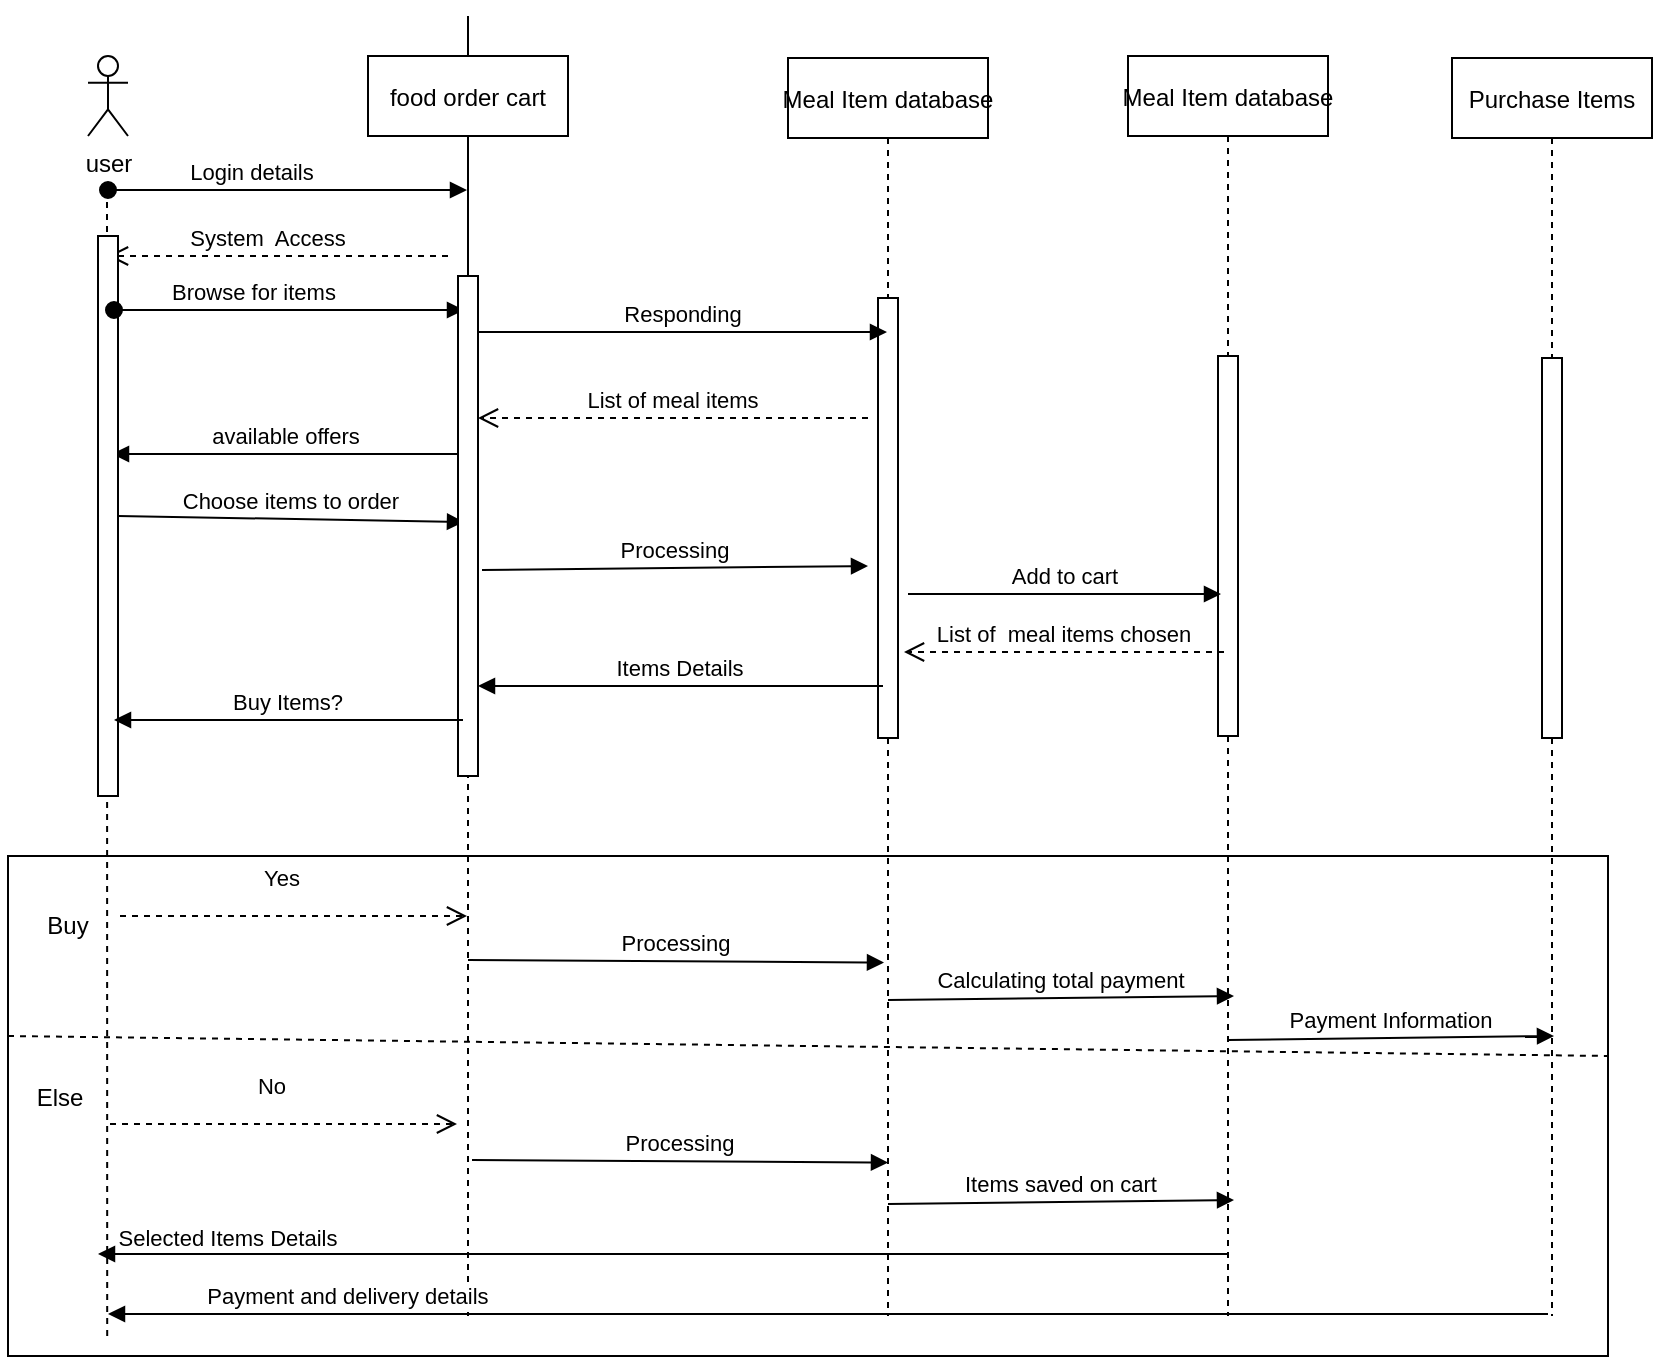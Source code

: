 <mxfile version="20.5.1" type="device"><diagram id="kgpKYQtTHZ0yAKxKKP6v" name="Page-1"><mxGraphModel dx="1718" dy="454" grid="1" gridSize="10" guides="1" tooltips="1" connect="1" arrows="1" fold="1" page="1" pageScale="1" pageWidth="850" pageHeight="1100" math="0" shadow="0"><root><mxCell id="0"/><mxCell id="1" parent="0"/><mxCell id="os72T5EeKptr2PV4AE5C-23" style="edgeStyle=orthogonalEdgeStyle;rounded=0;orthogonalLoop=1;jettySize=auto;html=1;" edge="1" parent="1" target="os72T5EeKptr2PV4AE5C-20"><mxGeometry relative="1" as="geometry"><mxPoint x="229.5" y="350" as="sourcePoint"/></mxGeometry></mxCell><mxCell id="3nuBFxr9cyL0pnOWT2aG-5" value="Meal Item database" style="shape=umlLifeline;perimeter=lifelinePerimeter;container=1;collapsible=0;recursiveResize=0;rounded=0;shadow=0;strokeWidth=1;" parent="1" vertex="1"><mxGeometry x="390" y="91" width="100" height="629" as="geometry"/></mxCell><mxCell id="3nuBFxr9cyL0pnOWT2aG-6" value="" style="points=[];perimeter=orthogonalPerimeter;rounded=0;shadow=0;strokeWidth=1;" parent="3nuBFxr9cyL0pnOWT2aG-5" vertex="1"><mxGeometry x="45" y="120" width="10" height="220" as="geometry"/></mxCell><mxCell id="3nuBFxr9cyL0pnOWT2aG-8" value="Responding" style="verticalAlign=bottom;endArrow=block;shadow=0;strokeWidth=1;" parent="1" target="3nuBFxr9cyL0pnOWT2aG-5" edge="1"><mxGeometry relative="1" as="geometry"><mxPoint x="235" y="228.0" as="sourcePoint"/><mxPoint x="434" y="300.82" as="targetPoint"/></mxGeometry></mxCell><mxCell id="3nuBFxr9cyL0pnOWT2aG-9" value="available offers" style="verticalAlign=bottom;endArrow=block;entryX=1;entryY=0;shadow=0;strokeWidth=1;" parent="1" edge="1"><mxGeometry relative="1" as="geometry"><mxPoint x="226.5" y="289" as="sourcePoint"/><mxPoint x="52" y="289" as="targetPoint"/></mxGeometry></mxCell><mxCell id="os72T5EeKptr2PV4AE5C-2" value="user" style="shape=umlActor;verticalLabelPosition=bottom;verticalAlign=top;html=1;outlineConnect=0;" vertex="1" parent="1"><mxGeometry x="40" y="90" width="20" height="40" as="geometry"/></mxCell><mxCell id="os72T5EeKptr2PV4AE5C-11" value="" style="endArrow=none;dashed=1;html=1;rounded=0;startArrow=none;exitX=0.062;exitY=0.96;exitDx=0;exitDy=0;exitPerimeter=0;" edge="1" parent="1" source="os72T5EeKptr2PV4AE5C-42"><mxGeometry width="50" height="50" relative="1" as="geometry"><mxPoint x="50" y="720" as="sourcePoint"/><mxPoint x="49.5" y="160" as="targetPoint"/></mxGeometry></mxCell><mxCell id="os72T5EeKptr2PV4AE5C-12" value="System  Access" style="verticalAlign=bottom;endArrow=open;dashed=1;endSize=8;shadow=0;strokeWidth=1;" edge="1" parent="1"><mxGeometry x="0.059" relative="1" as="geometry"><mxPoint x="50" y="190.0" as="targetPoint"/><mxPoint x="220" y="190" as="sourcePoint"/><mxPoint as="offset"/></mxGeometry></mxCell><mxCell id="os72T5EeKptr2PV4AE5C-14" value="" style="points=[];perimeter=orthogonalPerimeter;rounded=0;shadow=0;strokeWidth=1;" vertex="1" parent="1"><mxGeometry x="45" y="180" width="10" height="280" as="geometry"/></mxCell><mxCell id="os72T5EeKptr2PV4AE5C-15" value="Browse for items" style="verticalAlign=bottom;startArrow=oval;endArrow=block;startSize=8;shadow=0;strokeWidth=1;" edge="1" parent="1"><mxGeometry x="-0.2" relative="1" as="geometry"><mxPoint x="53" y="217" as="sourcePoint"/><mxPoint x="228" y="217" as="targetPoint"/><mxPoint as="offset"/></mxGeometry></mxCell><mxCell id="os72T5EeKptr2PV4AE5C-16" value="List of meal items" style="verticalAlign=bottom;endArrow=open;dashed=1;endSize=8;shadow=0;strokeWidth=1;" edge="1" parent="1"><mxGeometry relative="1" as="geometry"><mxPoint x="235" y="271.0" as="targetPoint"/><mxPoint x="430" y="271" as="sourcePoint"/></mxGeometry></mxCell><mxCell id="os72T5EeKptr2PV4AE5C-18" value="Choose items to order" style="verticalAlign=bottom;endArrow=block;shadow=0;strokeWidth=1;" edge="1" parent="1"><mxGeometry relative="1" as="geometry"><mxPoint x="55" y="320.0" as="sourcePoint"/><mxPoint x="228" y="323" as="targetPoint"/></mxGeometry></mxCell><mxCell id="os72T5EeKptr2PV4AE5C-19" value="Processing" style="verticalAlign=bottom;endArrow=block;shadow=0;strokeWidth=1;" edge="1" parent="1"><mxGeometry relative="1" as="geometry"><mxPoint x="237" y="347.0" as="sourcePoint"/><mxPoint x="430" y="345" as="targetPoint"/></mxGeometry></mxCell><mxCell id="os72T5EeKptr2PV4AE5C-20" value="food order cart" style="shape=umlLifeline;perimeter=lifelinePerimeter;container=1;collapsible=0;recursiveResize=0;rounded=0;shadow=0;strokeWidth=1;" vertex="1" parent="1"><mxGeometry x="180" y="90" width="100" height="630" as="geometry"/></mxCell><mxCell id="os72T5EeKptr2PV4AE5C-22" value="Login details" style="verticalAlign=bottom;startArrow=oval;endArrow=block;startSize=8;shadow=0;strokeWidth=1;" edge="1" parent="os72T5EeKptr2PV4AE5C-20" target="os72T5EeKptr2PV4AE5C-20"><mxGeometry x="-0.2" relative="1" as="geometry"><mxPoint x="-130" y="67" as="sourcePoint"/><mxPoint x="45" y="87" as="targetPoint"/><mxPoint as="offset"/></mxGeometry></mxCell><mxCell id="os72T5EeKptr2PV4AE5C-21" value="" style="points=[];perimeter=orthogonalPerimeter;rounded=0;shadow=0;strokeWidth=1;" vertex="1" parent="os72T5EeKptr2PV4AE5C-20"><mxGeometry x="45" y="110" width="10" height="250" as="geometry"/></mxCell><mxCell id="os72T5EeKptr2PV4AE5C-24" value="Items Details" style="verticalAlign=bottom;endArrow=block;entryX=1;entryY=0;shadow=0;strokeWidth=1;" edge="1" parent="1"><mxGeometry relative="1" as="geometry"><mxPoint x="437.5" y="405" as="sourcePoint"/><mxPoint x="235" y="405" as="targetPoint"/></mxGeometry></mxCell><mxCell id="os72T5EeKptr2PV4AE5C-25" value="Buy Items?" style="verticalAlign=bottom;endArrow=block;entryX=1;entryY=0;shadow=0;strokeWidth=1;" edge="1" parent="1"><mxGeometry relative="1" as="geometry"><mxPoint x="227.5" y="422" as="sourcePoint"/><mxPoint x="53" y="422" as="targetPoint"/></mxGeometry></mxCell><mxCell id="os72T5EeKptr2PV4AE5C-26" value="Meal Item database" style="shape=umlLifeline;perimeter=lifelinePerimeter;container=1;collapsible=0;recursiveResize=0;rounded=0;shadow=0;strokeWidth=1;" vertex="1" parent="1"><mxGeometry x="560" y="90" width="100" height="630" as="geometry"/></mxCell><mxCell id="os72T5EeKptr2PV4AE5C-27" value="" style="points=[];perimeter=orthogonalPerimeter;rounded=0;shadow=0;strokeWidth=1;" vertex="1" parent="os72T5EeKptr2PV4AE5C-26"><mxGeometry x="45" y="150" width="10" height="190" as="geometry"/></mxCell><mxCell id="os72T5EeKptr2PV4AE5C-29" value="List of  meal items chosen" style="verticalAlign=bottom;endArrow=open;dashed=1;endSize=8;shadow=0;strokeWidth=1;" edge="1" parent="os72T5EeKptr2PV4AE5C-26"><mxGeometry relative="1" as="geometry"><mxPoint x="-112" y="298" as="targetPoint"/><mxPoint x="48" y="298" as="sourcePoint"/></mxGeometry></mxCell><mxCell id="os72T5EeKptr2PV4AE5C-28" value="Add to cart" style="verticalAlign=bottom;endArrow=block;shadow=0;strokeWidth=1;" edge="1" parent="1"><mxGeometry relative="1" as="geometry"><mxPoint x="450" y="359" as="sourcePoint"/><mxPoint x="606.5" y="359.0" as="targetPoint"/></mxGeometry></mxCell><mxCell id="os72T5EeKptr2PV4AE5C-30" value="Purchase Items" style="shape=umlLifeline;perimeter=lifelinePerimeter;container=1;collapsible=0;recursiveResize=0;rounded=0;shadow=0;strokeWidth=1;" vertex="1" parent="1"><mxGeometry x="722" y="91" width="100" height="629" as="geometry"/></mxCell><mxCell id="os72T5EeKptr2PV4AE5C-31" value="" style="points=[];perimeter=orthogonalPerimeter;rounded=0;shadow=0;strokeWidth=1;" vertex="1" parent="os72T5EeKptr2PV4AE5C-30"><mxGeometry x="45" y="150" width="10" height="190" as="geometry"/></mxCell><mxCell id="os72T5EeKptr2PV4AE5C-33" value="Yes" style="verticalAlign=bottom;endArrow=open;dashed=1;endSize=8;shadow=0;strokeWidth=1;" edge="1" parent="1" target="os72T5EeKptr2PV4AE5C-20"><mxGeometry x="-0.064" y="10" relative="1" as="geometry"><mxPoint x="205.5" y="520" as="targetPoint"/><mxPoint x="56" y="520" as="sourcePoint"/><mxPoint as="offset"/></mxGeometry></mxCell><mxCell id="os72T5EeKptr2PV4AE5C-34" value="Processing" style="verticalAlign=bottom;endArrow=block;shadow=0;strokeWidth=1;entryX=0.48;entryY=0.719;entryDx=0;entryDy=0;entryPerimeter=0;" edge="1" parent="1" target="3nuBFxr9cyL0pnOWT2aG-5"><mxGeometry relative="1" as="geometry"><mxPoint x="230" y="542.0" as="sourcePoint"/><mxPoint x="423" y="540" as="targetPoint"/></mxGeometry></mxCell><mxCell id="os72T5EeKptr2PV4AE5C-35" value="Calculating total payment" style="verticalAlign=bottom;endArrow=block;shadow=0;strokeWidth=1;" edge="1" parent="1"><mxGeometry relative="1" as="geometry"><mxPoint x="440" y="562" as="sourcePoint"/><mxPoint x="613" y="560" as="targetPoint"/></mxGeometry></mxCell><mxCell id="os72T5EeKptr2PV4AE5C-36" value="Payment Information" style="verticalAlign=bottom;endArrow=block;shadow=0;strokeWidth=1;" edge="1" parent="1"><mxGeometry relative="1" as="geometry"><mxPoint x="610" y="582" as="sourcePoint"/><mxPoint x="773" y="580" as="targetPoint"/></mxGeometry></mxCell><mxCell id="os72T5EeKptr2PV4AE5C-37" value="No" style="verticalAlign=bottom;endArrow=open;dashed=1;endSize=8;shadow=0;strokeWidth=1;" edge="1" parent="1"><mxGeometry x="-0.064" y="10" relative="1" as="geometry"><mxPoint x="224.5" y="624" as="targetPoint"/><mxPoint x="51" y="624" as="sourcePoint"/><mxPoint as="offset"/></mxGeometry></mxCell><mxCell id="os72T5EeKptr2PV4AE5C-38" value="Processing" style="verticalAlign=bottom;endArrow=block;shadow=0;strokeWidth=1;entryX=0.48;entryY=0.719;entryDx=0;entryDy=0;entryPerimeter=0;" edge="1" parent="1"><mxGeometry relative="1" as="geometry"><mxPoint x="232" y="642.0" as="sourcePoint"/><mxPoint x="440" y="643.251" as="targetPoint"/></mxGeometry></mxCell><mxCell id="os72T5EeKptr2PV4AE5C-39" value="Items saved on cart" style="verticalAlign=bottom;endArrow=block;shadow=0;strokeWidth=1;" edge="1" parent="1"><mxGeometry relative="1" as="geometry"><mxPoint x="440" y="664" as="sourcePoint"/><mxPoint x="613" y="662" as="targetPoint"/></mxGeometry></mxCell><mxCell id="os72T5EeKptr2PV4AE5C-40" value="Selected Items Details" style="verticalAlign=bottom;endArrow=block;entryX=1;entryY=0;shadow=0;strokeWidth=1;" edge="1" parent="1"><mxGeometry x="0.77" y="1" relative="1" as="geometry"><mxPoint x="609.5" y="689" as="sourcePoint"/><mxPoint x="45" y="689" as="targetPoint"/><mxPoint as="offset"/></mxGeometry></mxCell><mxCell id="os72T5EeKptr2PV4AE5C-41" value="Payment and delivery details" style="verticalAlign=bottom;endArrow=block;entryX=1;entryY=0;shadow=0;strokeWidth=1;exitX=0.48;exitY=1;exitDx=0;exitDy=0;exitPerimeter=0;" edge="1" parent="1"><mxGeometry x="0.667" relative="1" as="geometry"><mxPoint x="770" y="719" as="sourcePoint"/><mxPoint x="50" y="719" as="targetPoint"/><mxPoint as="offset"/></mxGeometry></mxCell><mxCell id="os72T5EeKptr2PV4AE5C-42" value="" style="rounded=0;whiteSpace=wrap;html=1;fillColor=none;" vertex="1" parent="1"><mxGeometry y="490" width="800" height="250" as="geometry"/></mxCell><mxCell id="os72T5EeKptr2PV4AE5C-44" value="" style="endArrow=none;dashed=1;html=1;rounded=0;exitX=0;exitY=0.36;exitDx=0;exitDy=0;exitPerimeter=0;" edge="1" parent="1" source="os72T5EeKptr2PV4AE5C-42"><mxGeometry width="50" height="50" relative="1" as="geometry"><mxPoint x="320" y="550" as="sourcePoint"/><mxPoint x="800" y="590" as="targetPoint"/></mxGeometry></mxCell><mxCell id="os72T5EeKptr2PV4AE5C-45" value="Buy" style="text;html=1;strokeColor=none;fillColor=none;align=center;verticalAlign=middle;whiteSpace=wrap;rounded=0;" vertex="1" parent="1"><mxGeometry y="510" width="60" height="30" as="geometry"/></mxCell><mxCell id="os72T5EeKptr2PV4AE5C-46" value="Else" style="text;html=1;strokeColor=none;fillColor=none;align=center;verticalAlign=middle;whiteSpace=wrap;rounded=0;" vertex="1" parent="1"><mxGeometry x="-4" y="596" width="60" height="30" as="geometry"/></mxCell></root></mxGraphModel></diagram></mxfile>